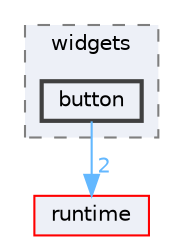 digraph "module/ui/widgets/button"
{
 // LATEX_PDF_SIZE
  bgcolor="transparent";
  edge [fontname=Helvetica,fontsize=10,labelfontname=Helvetica,labelfontsize=10];
  node [fontname=Helvetica,fontsize=10,shape=box,height=0.2,width=0.4];
  compound=true
  subgraph clusterdir_3e583209dd0340bcece4e4bd2366cefe {
    graph [ bgcolor="#edf0f7", pencolor="grey50", label="widgets", fontname=Helvetica,fontsize=10 style="filled,dashed", URL="dir_3e583209dd0340bcece4e4bd2366cefe.html",tooltip=""]
  dir_522a0ae21db8b2e3d3ea8eb3f3ce1107 [label="button", fillcolor="#edf0f7", color="grey25", style="filled,bold", URL="dir_522a0ae21db8b2e3d3ea8eb3f3ce1107.html",tooltip=""];
  }
  dir_cb031e414f281a658b23dddb30bb9d2c [label="runtime", fillcolor="#edf0f7", color="red", style="filled", URL="dir_cb031e414f281a658b23dddb30bb9d2c.html",tooltip=""];
  dir_522a0ae21db8b2e3d3ea8eb3f3ce1107->dir_cb031e414f281a658b23dddb30bb9d2c [headlabel="2", labeldistance=1.5 headhref="dir_000097_000628.html" href="dir_000097_000628.html" color="steelblue1" fontcolor="steelblue1"];
}
